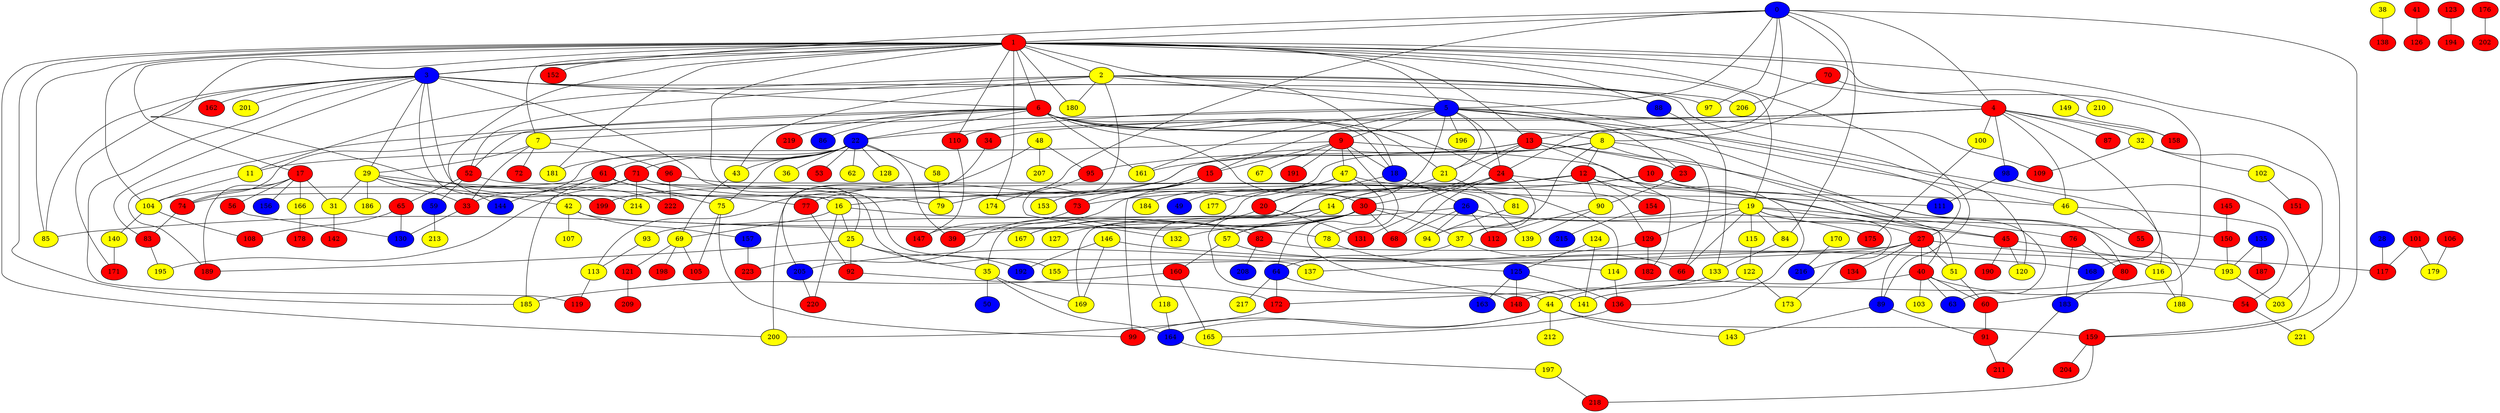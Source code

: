 graph {
0 [style = filled fillcolor = blue];
1 [style = filled fillcolor = red];
2 [style = filled fillcolor = yellow];
3 [style = filled fillcolor = blue];
4 [style = filled fillcolor = red];
5 [style = filled fillcolor = blue];
6 [style = filled fillcolor = red];
7 [style = filled fillcolor = yellow];
8 [style = filled fillcolor = yellow];
9 [style = filled fillcolor = red];
10 [style = filled fillcolor = red];
11 [style = filled fillcolor = yellow];
12 [style = filled fillcolor = red];
13 [style = filled fillcolor = red];
14 [style = filled fillcolor = yellow];
15 [style = filled fillcolor = red];
16 [style = filled fillcolor = yellow];
17 [style = filled fillcolor = red];
18 [style = filled fillcolor = blue];
19 [style = filled fillcolor = yellow];
20 [style = filled fillcolor = red];
21 [style = filled fillcolor = yellow];
22 [style = filled fillcolor = blue];
23 [style = filled fillcolor = red];
24 [style = filled fillcolor = red];
25 [style = filled fillcolor = yellow];
26 [style = filled fillcolor = blue];
27 [style = filled fillcolor = red];
28 [style = filled fillcolor = blue];
29 [style = filled fillcolor = yellow];
30 [style = filled fillcolor = red];
31 [style = filled fillcolor = yellow];
32 [style = filled fillcolor = yellow];
33 [style = filled fillcolor = red];
34 [style = filled fillcolor = red];
35 [style = filled fillcolor = yellow];
36 [style = filled fillcolor = yellow];
37 [style = filled fillcolor = yellow];
38 [style = filled fillcolor = yellow];
39 [style = filled fillcolor = red];
40 [style = filled fillcolor = red];
41 [style = filled fillcolor = red];
42 [style = filled fillcolor = yellow];
43 [style = filled fillcolor = yellow];
44 [style = filled fillcolor = yellow];
45 [style = filled fillcolor = red];
46 [style = filled fillcolor = yellow];
47 [style = filled fillcolor = yellow];
48 [style = filled fillcolor = yellow];
49 [style = filled fillcolor = blue];
50 [style = filled fillcolor = blue];
51 [style = filled fillcolor = yellow];
52 [style = filled fillcolor = red];
53 [style = filled fillcolor = red];
54 [style = filled fillcolor = red];
55 [style = filled fillcolor = red];
56 [style = filled fillcolor = red];
57 [style = filled fillcolor = yellow];
58 [style = filled fillcolor = yellow];
59 [style = filled fillcolor = blue];
60 [style = filled fillcolor = red];
61 [style = filled fillcolor = red];
62 [style = filled fillcolor = yellow];
63 [style = filled fillcolor = blue];
64 [style = filled fillcolor = blue];
65 [style = filled fillcolor = red];
66 [style = filled fillcolor = red];
67 [style = filled fillcolor = yellow];
68 [style = filled fillcolor = red];
69 [style = filled fillcolor = yellow];
70 [style = filled fillcolor = red];
71 [style = filled fillcolor = red];
72 [style = filled fillcolor = red];
73 [style = filled fillcolor = red];
74 [style = filled fillcolor = red];
75 [style = filled fillcolor = yellow];
76 [style = filled fillcolor = red];
77 [style = filled fillcolor = red];
78 [style = filled fillcolor = yellow];
79 [style = filled fillcolor = yellow];
80 [style = filled fillcolor = red];
81 [style = filled fillcolor = yellow];
82 [style = filled fillcolor = red];
83 [style = filled fillcolor = red];
84 [style = filled fillcolor = yellow];
85 [style = filled fillcolor = yellow];
86 [style = filled fillcolor = blue];
87 [style = filled fillcolor = red];
88 [style = filled fillcolor = blue];
89 [style = filled fillcolor = blue];
90 [style = filled fillcolor = yellow];
91 [style = filled fillcolor = red];
92 [style = filled fillcolor = red];
93 [style = filled fillcolor = yellow];
94 [style = filled fillcolor = yellow];
95 [style = filled fillcolor = red];
96 [style = filled fillcolor = red];
97 [style = filled fillcolor = yellow];
98 [style = filled fillcolor = blue];
99 [style = filled fillcolor = red];
100 [style = filled fillcolor = yellow];
101 [style = filled fillcolor = red];
102 [style = filled fillcolor = yellow];
103 [style = filled fillcolor = yellow];
104 [style = filled fillcolor = yellow];
105 [style = filled fillcolor = red];
106 [style = filled fillcolor = red];
107 [style = filled fillcolor = yellow];
108 [style = filled fillcolor = red];
109 [style = filled fillcolor = red];
110 [style = filled fillcolor = red];
111 [style = filled fillcolor = blue];
112 [style = filled fillcolor = red];
113 [style = filled fillcolor = yellow];
114 [style = filled fillcolor = yellow];
115 [style = filled fillcolor = yellow];
116 [style = filled fillcolor = yellow];
117 [style = filled fillcolor = red];
118 [style = filled fillcolor = yellow];
119 [style = filled fillcolor = red];
120 [style = filled fillcolor = yellow];
121 [style = filled fillcolor = red];
122 [style = filled fillcolor = yellow];
123 [style = filled fillcolor = red];
124 [style = filled fillcolor = yellow];
125 [style = filled fillcolor = blue];
126 [style = filled fillcolor = red];
127 [style = filled fillcolor = yellow];
128 [style = filled fillcolor = yellow];
129 [style = filled fillcolor = red];
130 [style = filled fillcolor = blue];
131 [style = filled fillcolor = red];
132 [style = filled fillcolor = yellow];
133 [style = filled fillcolor = yellow];
134 [style = filled fillcolor = red];
135 [style = filled fillcolor = blue];
136 [style = filled fillcolor = red];
137 [style = filled fillcolor = yellow];
138 [style = filled fillcolor = red];
139 [style = filled fillcolor = yellow];
140 [style = filled fillcolor = yellow];
141 [style = filled fillcolor = yellow];
142 [style = filled fillcolor = red];
143 [style = filled fillcolor = yellow];
144 [style = filled fillcolor = blue];
145 [style = filled fillcolor = red];
146 [style = filled fillcolor = yellow];
147 [style = filled fillcolor = red];
148 [style = filled fillcolor = red];
149 [style = filled fillcolor = yellow];
150 [style = filled fillcolor = red];
151 [style = filled fillcolor = red];
152 [style = filled fillcolor = red];
153 [style = filled fillcolor = yellow];
154 [style = filled fillcolor = red];
155 [style = filled fillcolor = yellow];
156 [style = filled fillcolor = blue];
157 [style = filled fillcolor = blue];
158 [style = filled fillcolor = red];
159 [style = filled fillcolor = red];
160 [style = filled fillcolor = red];
161 [style = filled fillcolor = yellow];
162 [style = filled fillcolor = red];
163 [style = filled fillcolor = blue];
164 [style = filled fillcolor = blue];
165 [style = filled fillcolor = yellow];
166 [style = filled fillcolor = yellow];
167 [style = filled fillcolor = yellow];
168 [style = filled fillcolor = blue];
169 [style = filled fillcolor = yellow];
170 [style = filled fillcolor = yellow];
171 [style = filled fillcolor = red];
172 [style = filled fillcolor = red];
173 [style = filled fillcolor = yellow];
174 [style = filled fillcolor = yellow];
175 [style = filled fillcolor = red];
176 [style = filled fillcolor = red];
177 [style = filled fillcolor = yellow];
178 [style = filled fillcolor = red];
179 [style = filled fillcolor = yellow];
180 [style = filled fillcolor = yellow];
181 [style = filled fillcolor = yellow];
182 [style = filled fillcolor = red];
183 [style = filled fillcolor = blue];
184 [style = filled fillcolor = yellow];
185 [style = filled fillcolor = yellow];
186 [style = filled fillcolor = yellow];
187 [style = filled fillcolor = red];
188 [style = filled fillcolor = yellow];
189 [style = filled fillcolor = red];
190 [style = filled fillcolor = red];
191 [style = filled fillcolor = red];
192 [style = filled fillcolor = blue];
193 [style = filled fillcolor = yellow];
194 [style = filled fillcolor = red];
195 [style = filled fillcolor = yellow];
196 [style = filled fillcolor = yellow];
197 [style = filled fillcolor = yellow];
198 [style = filled fillcolor = red];
199 [style = filled fillcolor = red];
200 [style = filled fillcolor = yellow];
201 [style = filled fillcolor = yellow];
202 [style = filled fillcolor = red];
203 [style = filled fillcolor = yellow];
204 [style = filled fillcolor = red];
205 [style = filled fillcolor = blue];
206 [style = filled fillcolor = yellow];
207 [style = filled fillcolor = yellow];
208 [style = filled fillcolor = blue];
209 [style = filled fillcolor = red];
210 [style = filled fillcolor = yellow];
211 [style = filled fillcolor = red];
212 [style = filled fillcolor = yellow];
213 [style = filled fillcolor = yellow];
214 [style = filled fillcolor = yellow];
215 [style = filled fillcolor = blue];
216 [style = filled fillcolor = blue];
217 [style = filled fillcolor = yellow];
218 [style = filled fillcolor = red];
219 [style = filled fillcolor = red];
220 [style = filled fillcolor = red];
221 [style = filled fillcolor = yellow];
222 [style = filled fillcolor = red];
223 [style = filled fillcolor = red];
0 -- 5;
0 -- 4;
0 -- 3;
0 -- 1;
0 -- 8;
0 -- 24;
0 -- 79;
0 -- 84;
0 -- 97;
0 -- 221;
1 -- 2;
1 -- 3;
1 -- 4;
1 -- 5;
1 -- 6;
1 -- 7;
1 -- 13;
1 -- 17;
1 -- 18;
1 -- 19;
1 -- 60;
1 -- 85;
1 -- 88;
1 -- 89;
1 -- 104;
1 -- 110;
1 -- 137;
1 -- 144;
1 -- 152;
1 -- 159;
1 -- 174;
1 -- 180;
1 -- 181;
1 -- 185;
1 -- 200;
1 -- 222;
2 -- 5;
2 -- 11;
2 -- 43;
2 -- 52;
2 -- 97;
2 -- 120;
2 -- 132;
2 -- 180;
2 -- 206;
3 -- 6;
3 -- 16;
3 -- 25;
3 -- 27;
3 -- 29;
3 -- 83;
3 -- 85;
3 -- 88;
3 -- 119;
3 -- 162;
3 -- 171;
3 -- 201;
3 -- 214;
4 -- 13;
4 -- 22;
4 -- 32;
4 -- 34;
4 -- 46;
4 -- 87;
4 -- 98;
4 -- 100;
4 -- 158;
4 -- 168;
5 -- 9;
5 -- 15;
5 -- 20;
5 -- 21;
5 -- 23;
5 -- 24;
5 -- 74;
5 -- 80;
5 -- 109;
5 -- 110;
5 -- 116;
5 -- 161;
5 -- 196;
6 -- 7;
6 -- 8;
6 -- 18;
6 -- 21;
6 -- 22;
6 -- 24;
6 -- 30;
6 -- 46;
6 -- 52;
6 -- 86;
6 -- 161;
6 -- 189;
6 -- 219;
7 -- 29;
7 -- 33;
7 -- 72;
7 -- 96;
8 -- 12;
8 -- 39;
8 -- 40;
8 -- 66;
8 -- 94;
8 -- 161;
8 -- 199;
9 -- 11;
9 -- 15;
9 -- 18;
9 -- 47;
9 -- 67;
9 -- 78;
9 -- 136;
9 -- 191;
10 -- 14;
10 -- 46;
10 -- 63;
10 -- 73;
11 -- 104;
12 -- 14;
12 -- 16;
12 -- 19;
12 -- 51;
12 -- 90;
12 -- 154;
12 -- 223;
13 -- 21;
13 -- 23;
13 -- 95;
13 -- 113;
13 -- 118;
13 -- 182;
13 -- 188;
14 -- 35;
14 -- 57;
14 -- 85;
15 -- 73;
15 -- 77;
15 -- 99;
15 -- 153;
16 -- 25;
16 -- 69;
16 -- 82;
16 -- 220;
17 -- 31;
17 -- 56;
17 -- 74;
17 -- 156;
17 -- 166;
17 -- 189;
18 -- 20;
18 -- 26;
19 -- 27;
19 -- 37;
19 -- 45;
19 -- 66;
19 -- 76;
19 -- 84;
19 -- 115;
19 -- 129;
19 -- 173;
20 -- 131;
20 -- 167;
21 -- 44;
21 -- 81;
22 -- 33;
22 -- 36;
22 -- 39;
22 -- 43;
22 -- 53;
22 -- 58;
22 -- 61;
22 -- 62;
22 -- 71;
22 -- 75;
22 -- 128;
22 -- 181;
23 -- 90;
24 -- 30;
24 -- 37;
24 -- 45;
24 -- 68;
24 -- 131;
25 -- 35;
25 -- 92;
25 -- 189;
25 -- 192;
26 -- 68;
26 -- 93;
26 -- 94;
26 -- 112;
26 -- 175;
27 -- 40;
27 -- 51;
27 -- 89;
27 -- 117;
27 -- 134;
27 -- 137;
27 -- 155;
27 -- 216;
28 -- 117;
29 -- 31;
29 -- 33;
29 -- 42;
29 -- 77;
29 -- 186;
29 -- 199;
30 -- 37;
30 -- 39;
30 -- 57;
30 -- 64;
30 -- 68;
30 -- 127;
30 -- 132;
30 -- 150;
30 -- 167;
30 -- 169;
31 -- 142;
32 -- 102;
32 -- 109;
32 -- 203;
33 -- 130;
34 -- 205;
35 -- 50;
35 -- 164;
35 -- 169;
37 -- 64;
37 -- 66;
38 -- 138;
40 -- 44;
40 -- 54;
40 -- 60;
40 -- 63;
40 -- 103;
41 -- 126;
42 -- 78;
42 -- 107;
42 -- 157;
43 -- 69;
44 -- 99;
44 -- 143;
44 -- 159;
44 -- 164;
44 -- 212;
45 -- 120;
45 -- 190;
45 -- 193;
46 -- 54;
46 -- 55;
47 -- 49;
47 -- 111;
47 -- 148;
47 -- 177;
47 -- 184;
48 -- 95;
48 -- 200;
48 -- 207;
51 -- 60;
52 -- 59;
52 -- 65;
52 -- 155;
54 -- 221;
56 -- 130;
57 -- 114;
57 -- 160;
58 -- 79;
59 -- 213;
60 -- 91;
61 -- 75;
61 -- 79;
61 -- 104;
61 -- 144;
61 -- 185;
64 -- 141;
64 -- 172;
64 -- 217;
65 -- 108;
65 -- 130;
69 -- 105;
69 -- 121;
69 -- 198;
70 -- 206;
70 -- 210;
71 -- 74;
71 -- 114;
71 -- 139;
71 -- 195;
71 -- 214;
73 -- 147;
74 -- 83;
75 -- 99;
75 -- 105;
76 -- 80;
76 -- 183;
77 -- 92;
78 -- 125;
80 -- 141;
80 -- 183;
81 -- 94;
82 -- 116;
82 -- 208;
83 -- 195;
84 -- 133;
88 -- 133;
89 -- 91;
89 -- 143;
90 -- 112;
90 -- 139;
91 -- 211;
92 -- 172;
93 -- 113;
95 -- 174;
96 -- 129;
96 -- 222;
98 -- 111;
98 -- 159;
100 -- 175;
101 -- 117;
101 -- 179;
102 -- 151;
104 -- 108;
104 -- 140;
106 -- 179;
110 -- 147;
113 -- 119;
114 -- 136;
115 -- 122;
116 -- 188;
118 -- 164;
121 -- 209;
122 -- 172;
122 -- 173;
123 -- 194;
124 -- 125;
124 -- 141;
125 -- 136;
125 -- 148;
125 -- 163;
129 -- 182;
129 -- 205;
133 -- 148;
135 -- 187;
135 -- 193;
136 -- 165;
140 -- 171;
145 -- 150;
146 -- 168;
146 -- 169;
146 -- 192;
149 -- 158;
150 -- 193;
154 -- 215;
157 -- 223;
159 -- 204;
159 -- 218;
160 -- 165;
160 -- 185;
164 -- 197;
166 -- 178;
170 -- 216;
172 -- 200;
176 -- 202;
183 -- 211;
193 -- 203;
197 -- 218;
205 -- 220;
}
